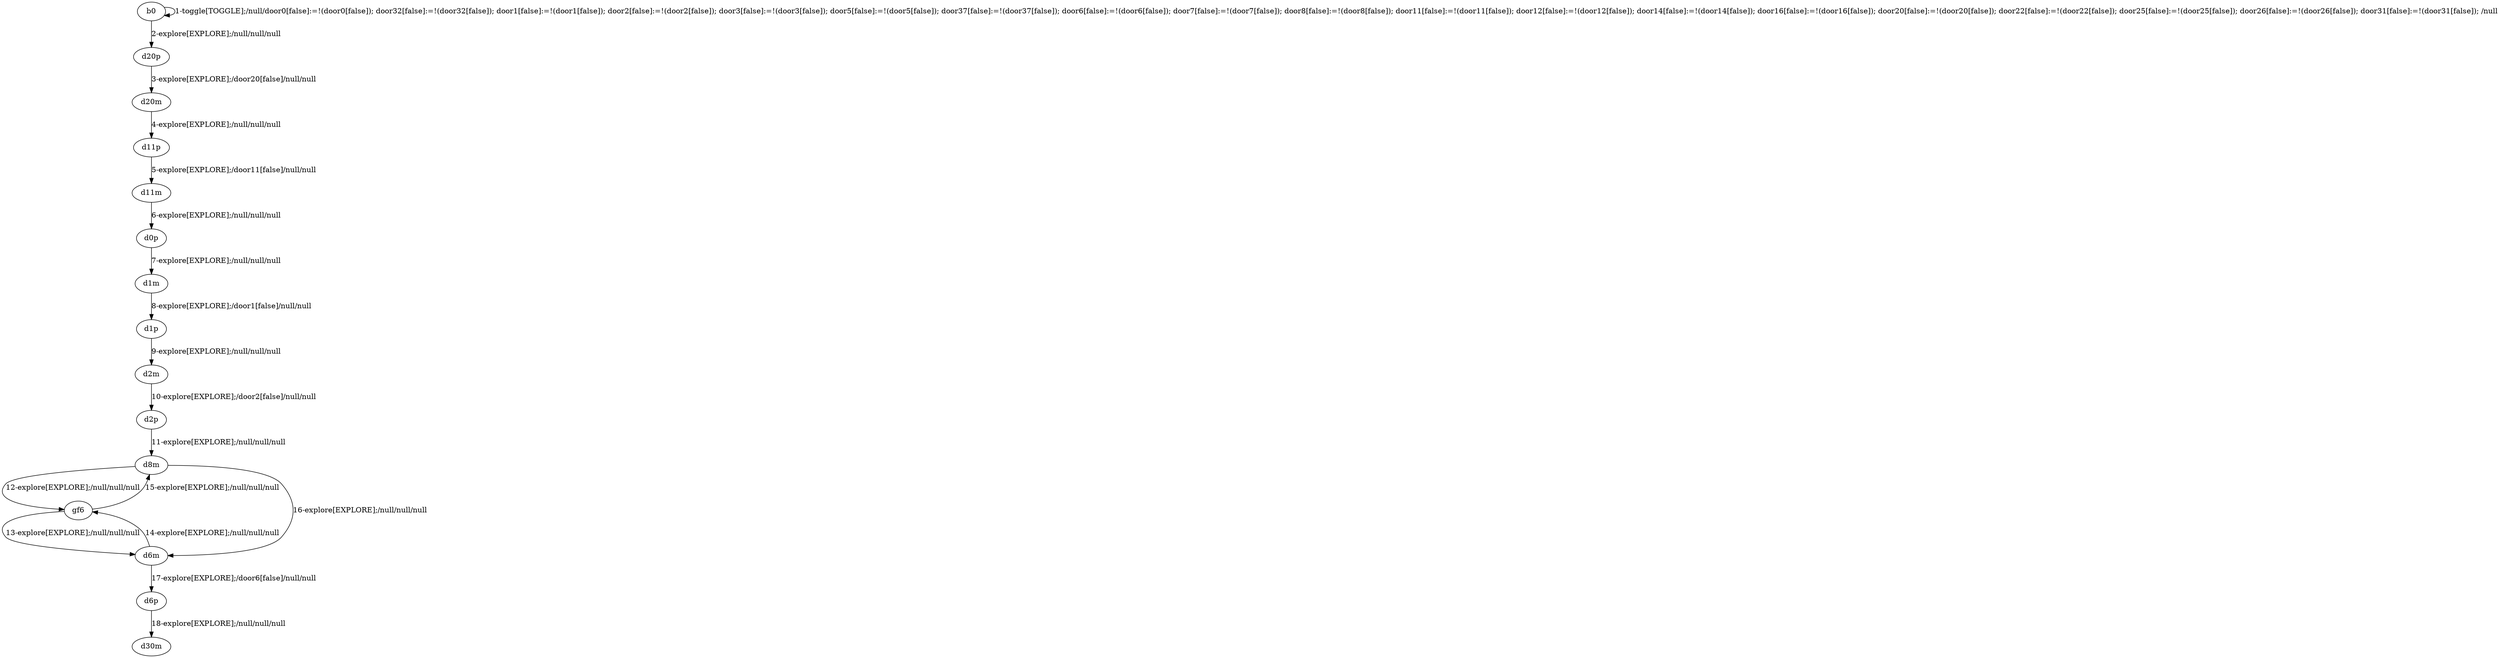 # Total number of goals covered by this test: 4
# d8m --> gf6
# d6m --> gf6
# gf6 --> d8m
# gf6 --> d6m

digraph g {
"b0" -> "b0" [label = "1-toggle[TOGGLE];/null/door0[false]:=!(door0[false]); door32[false]:=!(door32[false]); door1[false]:=!(door1[false]); door2[false]:=!(door2[false]); door3[false]:=!(door3[false]); door5[false]:=!(door5[false]); door37[false]:=!(door37[false]); door6[false]:=!(door6[false]); door7[false]:=!(door7[false]); door8[false]:=!(door8[false]); door11[false]:=!(door11[false]); door12[false]:=!(door12[false]); door14[false]:=!(door14[false]); door16[false]:=!(door16[false]); door20[false]:=!(door20[false]); door22[false]:=!(door22[false]); door25[false]:=!(door25[false]); door26[false]:=!(door26[false]); door31[false]:=!(door31[false]); /null"];
"b0" -> "d20p" [label = "2-explore[EXPLORE];/null/null/null"];
"d20p" -> "d20m" [label = "3-explore[EXPLORE];/door20[false]/null/null"];
"d20m" -> "d11p" [label = "4-explore[EXPLORE];/null/null/null"];
"d11p" -> "d11m" [label = "5-explore[EXPLORE];/door11[false]/null/null"];
"d11m" -> "d0p" [label = "6-explore[EXPLORE];/null/null/null"];
"d0p" -> "d1m" [label = "7-explore[EXPLORE];/null/null/null"];
"d1m" -> "d1p" [label = "8-explore[EXPLORE];/door1[false]/null/null"];
"d1p" -> "d2m" [label = "9-explore[EXPLORE];/null/null/null"];
"d2m" -> "d2p" [label = "10-explore[EXPLORE];/door2[false]/null/null"];
"d2p" -> "d8m" [label = "11-explore[EXPLORE];/null/null/null"];
"d8m" -> "gf6" [label = "12-explore[EXPLORE];/null/null/null"];
"gf6" -> "d6m" [label = "13-explore[EXPLORE];/null/null/null"];
"d6m" -> "gf6" [label = "14-explore[EXPLORE];/null/null/null"];
"gf6" -> "d8m" [label = "15-explore[EXPLORE];/null/null/null"];
"d8m" -> "d6m" [label = "16-explore[EXPLORE];/null/null/null"];
"d6m" -> "d6p" [label = "17-explore[EXPLORE];/door6[false]/null/null"];
"d6p" -> "d30m" [label = "18-explore[EXPLORE];/null/null/null"];
}